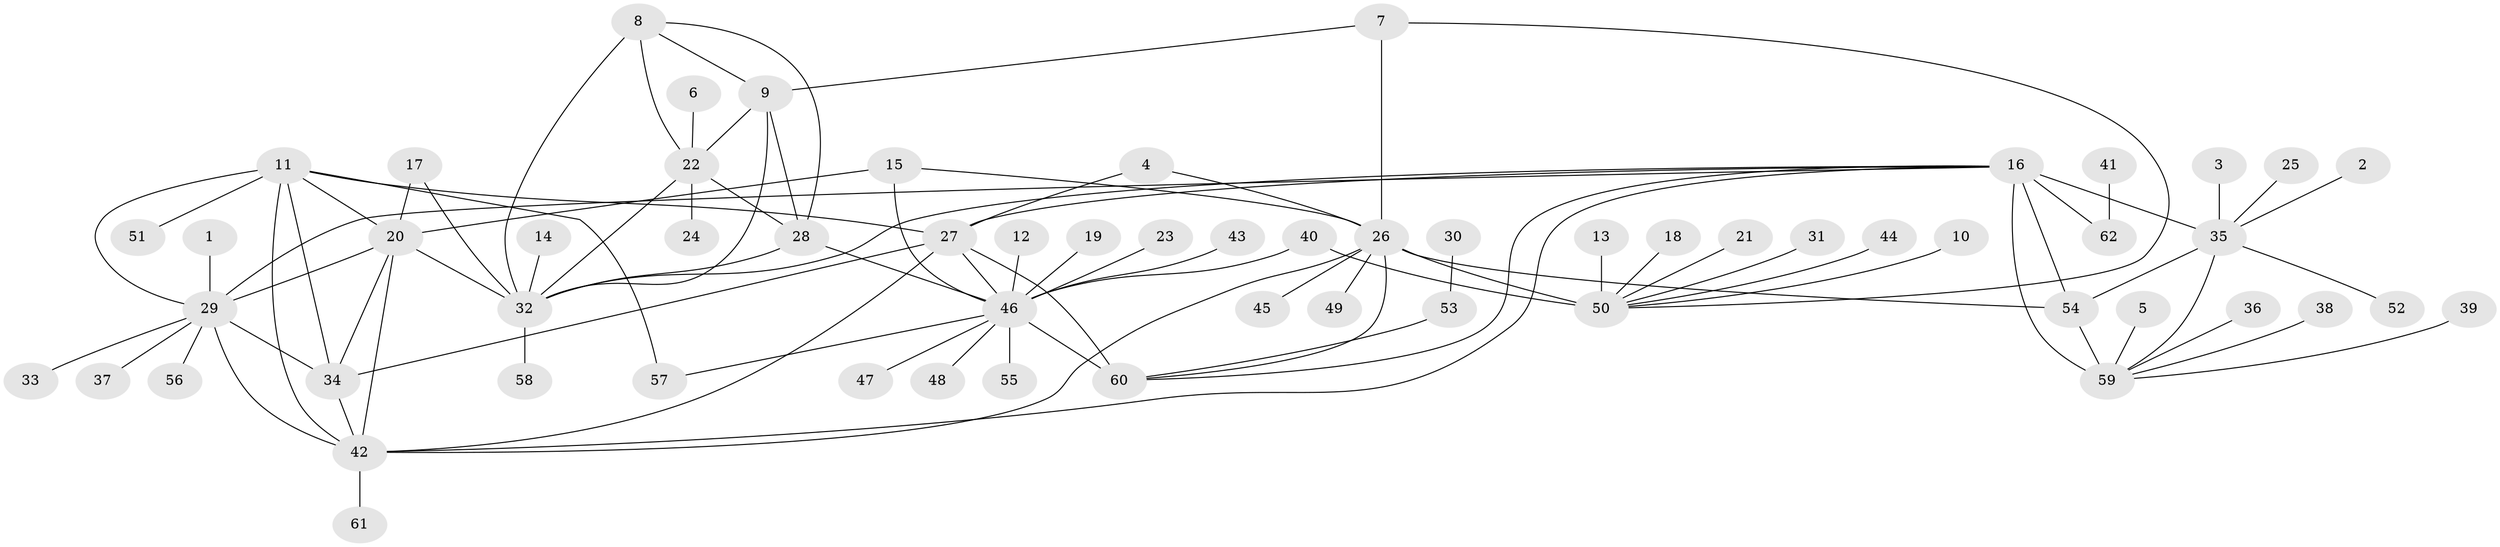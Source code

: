 // original degree distribution, {8: 0.06504065040650407, 11: 0.04065040650406504, 7: 0.08130081300813008, 10: 0.032520325203252036, 9: 0.008130081300813009, 5: 0.008130081300813009, 12: 0.008130081300813009, 2: 0.13008130081300814, 1: 0.5853658536585366, 4: 0.016260162601626018, 3: 0.024390243902439025}
// Generated by graph-tools (version 1.1) at 2025/02/03/09/25 03:02:52]
// undirected, 62 vertices, 94 edges
graph export_dot {
graph [start="1"]
  node [color=gray90,style=filled];
  1;
  2;
  3;
  4;
  5;
  6;
  7;
  8;
  9;
  10;
  11;
  12;
  13;
  14;
  15;
  16;
  17;
  18;
  19;
  20;
  21;
  22;
  23;
  24;
  25;
  26;
  27;
  28;
  29;
  30;
  31;
  32;
  33;
  34;
  35;
  36;
  37;
  38;
  39;
  40;
  41;
  42;
  43;
  44;
  45;
  46;
  47;
  48;
  49;
  50;
  51;
  52;
  53;
  54;
  55;
  56;
  57;
  58;
  59;
  60;
  61;
  62;
  1 -- 29 [weight=1.0];
  2 -- 35 [weight=1.0];
  3 -- 35 [weight=1.0];
  4 -- 26 [weight=1.0];
  4 -- 27 [weight=1.0];
  5 -- 59 [weight=1.0];
  6 -- 22 [weight=1.0];
  7 -- 9 [weight=1.0];
  7 -- 26 [weight=3.0];
  7 -- 50 [weight=2.0];
  8 -- 9 [weight=1.0];
  8 -- 22 [weight=2.0];
  8 -- 28 [weight=1.0];
  8 -- 32 [weight=1.0];
  9 -- 22 [weight=2.0];
  9 -- 28 [weight=1.0];
  9 -- 32 [weight=1.0];
  10 -- 50 [weight=1.0];
  11 -- 20 [weight=1.0];
  11 -- 27 [weight=1.0];
  11 -- 29 [weight=2.0];
  11 -- 34 [weight=1.0];
  11 -- 42 [weight=1.0];
  11 -- 51 [weight=1.0];
  11 -- 57 [weight=1.0];
  12 -- 46 [weight=1.0];
  13 -- 50 [weight=1.0];
  14 -- 32 [weight=1.0];
  15 -- 20 [weight=1.0];
  15 -- 26 [weight=1.0];
  15 -- 46 [weight=1.0];
  16 -- 27 [weight=1.0];
  16 -- 29 [weight=1.0];
  16 -- 32 [weight=1.0];
  16 -- 35 [weight=2.0];
  16 -- 42 [weight=1.0];
  16 -- 54 [weight=2.0];
  16 -- 59 [weight=4.0];
  16 -- 60 [weight=1.0];
  16 -- 62 [weight=1.0];
  17 -- 20 [weight=1.0];
  17 -- 32 [weight=1.0];
  18 -- 50 [weight=1.0];
  19 -- 46 [weight=1.0];
  20 -- 29 [weight=2.0];
  20 -- 32 [weight=1.0];
  20 -- 34 [weight=1.0];
  20 -- 42 [weight=1.0];
  21 -- 50 [weight=1.0];
  22 -- 24 [weight=1.0];
  22 -- 28 [weight=2.0];
  22 -- 32 [weight=2.0];
  23 -- 46 [weight=1.0];
  25 -- 35 [weight=1.0];
  26 -- 42 [weight=1.0];
  26 -- 45 [weight=1.0];
  26 -- 49 [weight=1.0];
  26 -- 50 [weight=6.0];
  26 -- 54 [weight=1.0];
  26 -- 60 [weight=1.0];
  27 -- 34 [weight=1.0];
  27 -- 42 [weight=1.0];
  27 -- 46 [weight=4.0];
  27 -- 60 [weight=1.0];
  28 -- 32 [weight=1.0];
  28 -- 46 [weight=1.0];
  29 -- 33 [weight=1.0];
  29 -- 34 [weight=2.0];
  29 -- 37 [weight=1.0];
  29 -- 42 [weight=2.0];
  29 -- 56 [weight=1.0];
  30 -- 53 [weight=1.0];
  31 -- 50 [weight=1.0];
  32 -- 58 [weight=1.0];
  34 -- 42 [weight=1.0];
  35 -- 52 [weight=1.0];
  35 -- 54 [weight=1.0];
  35 -- 59 [weight=2.0];
  36 -- 59 [weight=1.0];
  38 -- 59 [weight=1.0];
  39 -- 59 [weight=1.0];
  40 -- 46 [weight=1.0];
  40 -- 50 [weight=1.0];
  41 -- 62 [weight=1.0];
  42 -- 61 [weight=1.0];
  43 -- 46 [weight=1.0];
  44 -- 50 [weight=1.0];
  46 -- 47 [weight=1.0];
  46 -- 48 [weight=1.0];
  46 -- 55 [weight=1.0];
  46 -- 57 [weight=1.0];
  46 -- 60 [weight=4.0];
  53 -- 60 [weight=1.0];
  54 -- 59 [weight=2.0];
}
